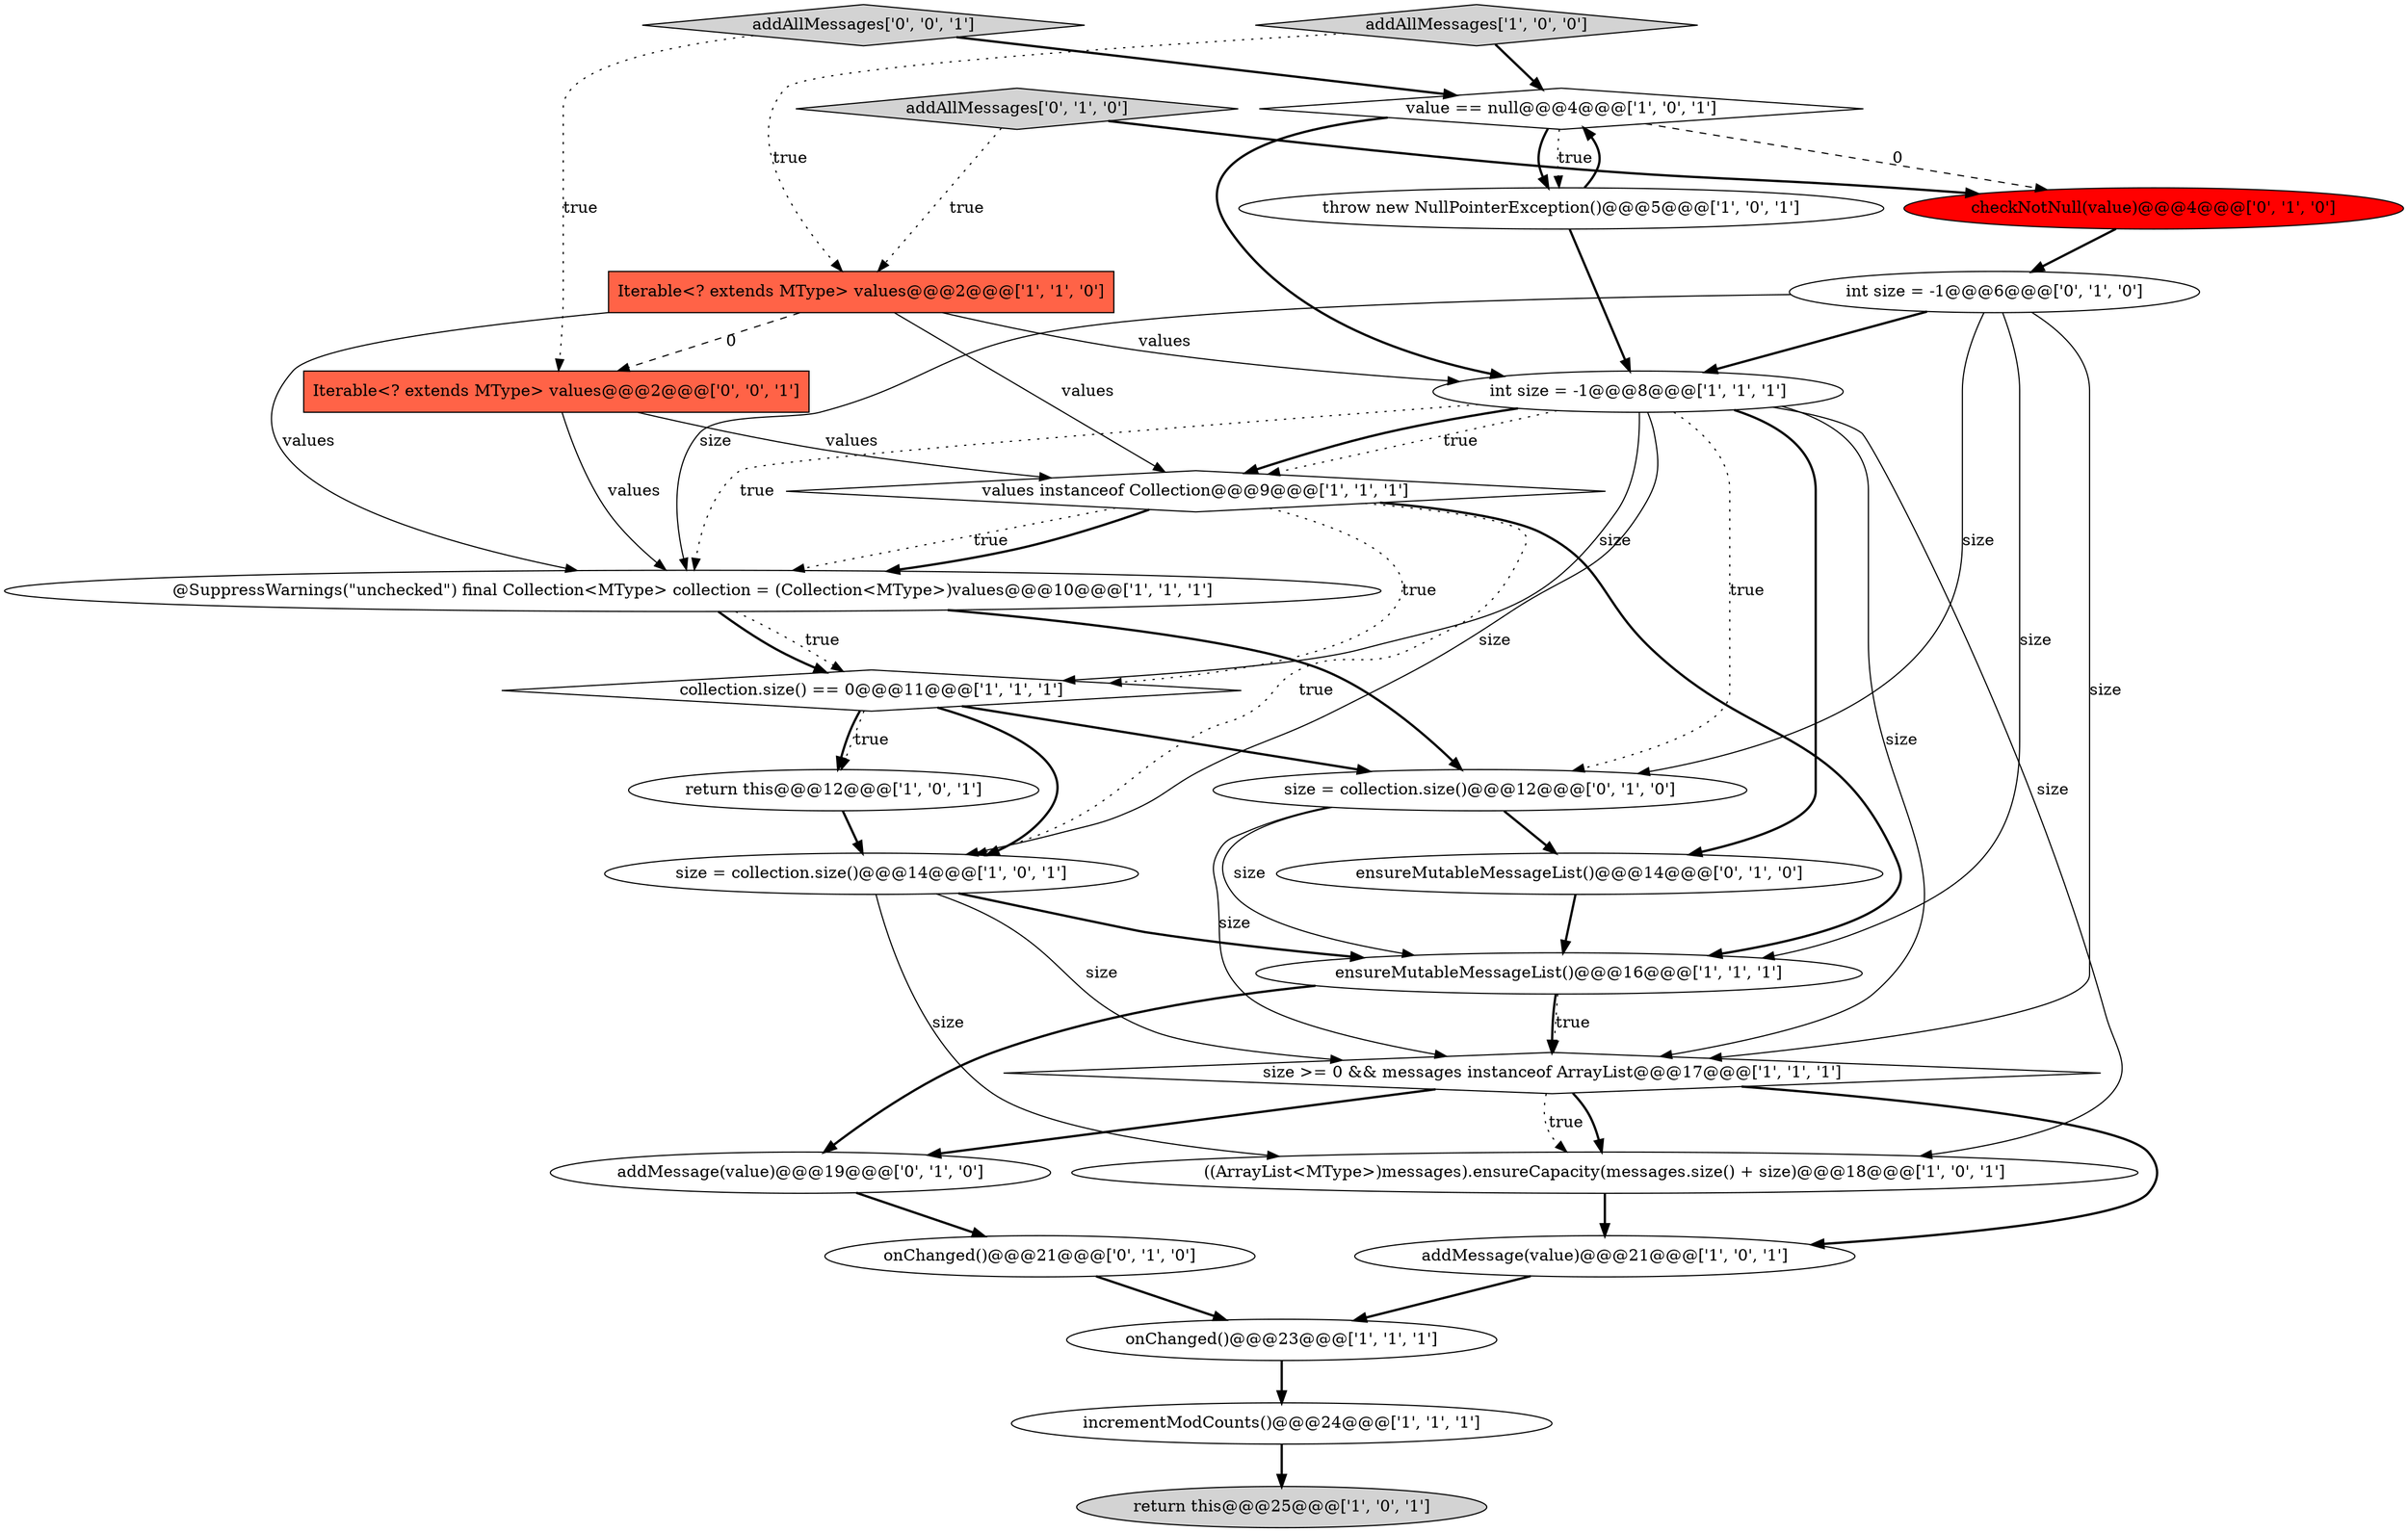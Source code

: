 digraph {
21 [style = filled, label = "addAllMessages['0', '1', '0']", fillcolor = lightgray, shape = diamond image = "AAA0AAABBB2BBB"];
20 [style = filled, label = "addMessage(value)@@@19@@@['0', '1', '0']", fillcolor = white, shape = ellipse image = "AAA0AAABBB2BBB"];
25 [style = filled, label = "addAllMessages['0', '0', '1']", fillcolor = lightgray, shape = diamond image = "AAA0AAABBB3BBB"];
7 [style = filled, label = "((ArrayList<MType>)messages).ensureCapacity(messages.size() + size)@@@18@@@['1', '0', '1']", fillcolor = white, shape = ellipse image = "AAA0AAABBB1BBB"];
19 [style = filled, label = "size = collection.size()@@@12@@@['0', '1', '0']", fillcolor = white, shape = ellipse image = "AAA0AAABBB2BBB"];
12 [style = filled, label = "value == null@@@4@@@['1', '0', '1']", fillcolor = white, shape = diamond image = "AAA0AAABBB1BBB"];
18 [style = filled, label = "ensureMutableMessageList()@@@14@@@['0', '1', '0']", fillcolor = white, shape = ellipse image = "AAA0AAABBB2BBB"];
8 [style = filled, label = "size = collection.size()@@@14@@@['1', '0', '1']", fillcolor = white, shape = ellipse image = "AAA0AAABBB1BBB"];
16 [style = filled, label = "size >= 0 && messages instanceof ArrayList@@@17@@@['1', '1', '1']", fillcolor = white, shape = diamond image = "AAA0AAABBB1BBB"];
13 [style = filled, label = "Iterable<? extends MType> values@@@2@@@['1', '1', '0']", fillcolor = tomato, shape = box image = "AAA0AAABBB1BBB"];
24 [style = filled, label = "Iterable<? extends MType> values@@@2@@@['0', '0', '1']", fillcolor = tomato, shape = box image = "AAA0AAABBB3BBB"];
11 [style = filled, label = "@SuppressWarnings(\"unchecked\") final Collection<MType> collection = (Collection<MType>)values@@@10@@@['1', '1', '1']", fillcolor = white, shape = ellipse image = "AAA0AAABBB1BBB"];
1 [style = filled, label = "return this@@@25@@@['1', '0', '1']", fillcolor = lightgray, shape = ellipse image = "AAA0AAABBB1BBB"];
2 [style = filled, label = "int size = -1@@@8@@@['1', '1', '1']", fillcolor = white, shape = ellipse image = "AAA0AAABBB1BBB"];
3 [style = filled, label = "onChanged()@@@23@@@['1', '1', '1']", fillcolor = white, shape = ellipse image = "AAA0AAABBB1BBB"];
5 [style = filled, label = "incrementModCounts()@@@24@@@['1', '1', '1']", fillcolor = white, shape = ellipse image = "AAA0AAABBB1BBB"];
0 [style = filled, label = "ensureMutableMessageList()@@@16@@@['1', '1', '1']", fillcolor = white, shape = ellipse image = "AAA0AAABBB1BBB"];
10 [style = filled, label = "values instanceof Collection@@@9@@@['1', '1', '1']", fillcolor = white, shape = diamond image = "AAA0AAABBB1BBB"];
6 [style = filled, label = "addAllMessages['1', '0', '0']", fillcolor = lightgray, shape = diamond image = "AAA0AAABBB1BBB"];
23 [style = filled, label = "onChanged()@@@21@@@['0', '1', '0']", fillcolor = white, shape = ellipse image = "AAA0AAABBB2BBB"];
4 [style = filled, label = "throw new NullPointerException()@@@5@@@['1', '0', '1']", fillcolor = white, shape = ellipse image = "AAA0AAABBB1BBB"];
22 [style = filled, label = "int size = -1@@@6@@@['0', '1', '0']", fillcolor = white, shape = ellipse image = "AAA0AAABBB2BBB"];
9 [style = filled, label = "addMessage(value)@@@21@@@['1', '0', '1']", fillcolor = white, shape = ellipse image = "AAA0AAABBB1BBB"];
14 [style = filled, label = "return this@@@12@@@['1', '0', '1']", fillcolor = white, shape = ellipse image = "AAA0AAABBB1BBB"];
17 [style = filled, label = "checkNotNull(value)@@@4@@@['0', '1', '0']", fillcolor = red, shape = ellipse image = "AAA1AAABBB2BBB"];
15 [style = filled, label = "collection.size() == 0@@@11@@@['1', '1', '1']", fillcolor = white, shape = diamond image = "AAA0AAABBB1BBB"];
22->0 [style = solid, label="size"];
10->8 [style = dotted, label="true"];
0->16 [style = bold, label=""];
19->18 [style = bold, label=""];
22->2 [style = bold, label=""];
19->16 [style = solid, label="size"];
15->14 [style = bold, label=""];
22->16 [style = solid, label="size"];
6->13 [style = dotted, label="true"];
16->7 [style = bold, label=""];
2->8 [style = solid, label="size"];
12->17 [style = dashed, label="0"];
2->18 [style = bold, label=""];
24->10 [style = solid, label="values"];
25->24 [style = dotted, label="true"];
23->3 [style = bold, label=""];
4->2 [style = bold, label=""];
11->19 [style = bold, label=""];
17->22 [style = bold, label=""];
2->10 [style = bold, label=""];
15->19 [style = bold, label=""];
15->14 [style = dotted, label="true"];
2->16 [style = solid, label="size"];
11->15 [style = bold, label=""];
2->15 [style = solid, label="size"];
22->19 [style = solid, label="size"];
2->11 [style = dotted, label="true"];
8->0 [style = bold, label=""];
7->9 [style = bold, label=""];
10->15 [style = dotted, label="true"];
16->7 [style = dotted, label="true"];
5->1 [style = bold, label=""];
12->2 [style = bold, label=""];
3->5 [style = bold, label=""];
8->7 [style = solid, label="size"];
13->24 [style = dashed, label="0"];
20->23 [style = bold, label=""];
2->7 [style = solid, label="size"];
24->11 [style = solid, label="values"];
12->4 [style = bold, label=""];
13->10 [style = solid, label="values"];
25->12 [style = bold, label=""];
13->2 [style = solid, label="values"];
10->11 [style = dotted, label="true"];
19->0 [style = solid, label="size"];
8->16 [style = solid, label="size"];
10->0 [style = bold, label=""];
4->12 [style = bold, label=""];
9->3 [style = bold, label=""];
0->20 [style = bold, label=""];
21->13 [style = dotted, label="true"];
14->8 [style = bold, label=""];
13->11 [style = solid, label="values"];
12->4 [style = dotted, label="true"];
0->16 [style = dotted, label="true"];
22->11 [style = solid, label="size"];
11->15 [style = dotted, label="true"];
16->20 [style = bold, label=""];
21->17 [style = bold, label=""];
15->8 [style = bold, label=""];
16->9 [style = bold, label=""];
18->0 [style = bold, label=""];
2->19 [style = dotted, label="true"];
2->10 [style = dotted, label="true"];
10->11 [style = bold, label=""];
6->12 [style = bold, label=""];
}
